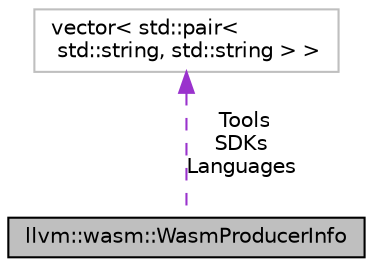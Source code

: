digraph "llvm::wasm::WasmProducerInfo"
{
 // LATEX_PDF_SIZE
  bgcolor="transparent";
  edge [fontname="Helvetica",fontsize="10",labelfontname="Helvetica",labelfontsize="10"];
  node [fontname="Helvetica",fontsize="10",shape=record];
  Node1 [label="llvm::wasm::WasmProducerInfo",height=0.2,width=0.4,color="black", fillcolor="grey75", style="filled", fontcolor="black",tooltip=" "];
  Node2 -> Node1 [dir="back",color="darkorchid3",fontsize="10",style="dashed",label=" Tools\nSDKs\nLanguages" ,fontname="Helvetica"];
  Node2 [label="vector\< std::pair\<\l std::string, std::string \> \>",height=0.2,width=0.4,color="grey75",tooltip=" "];
}
